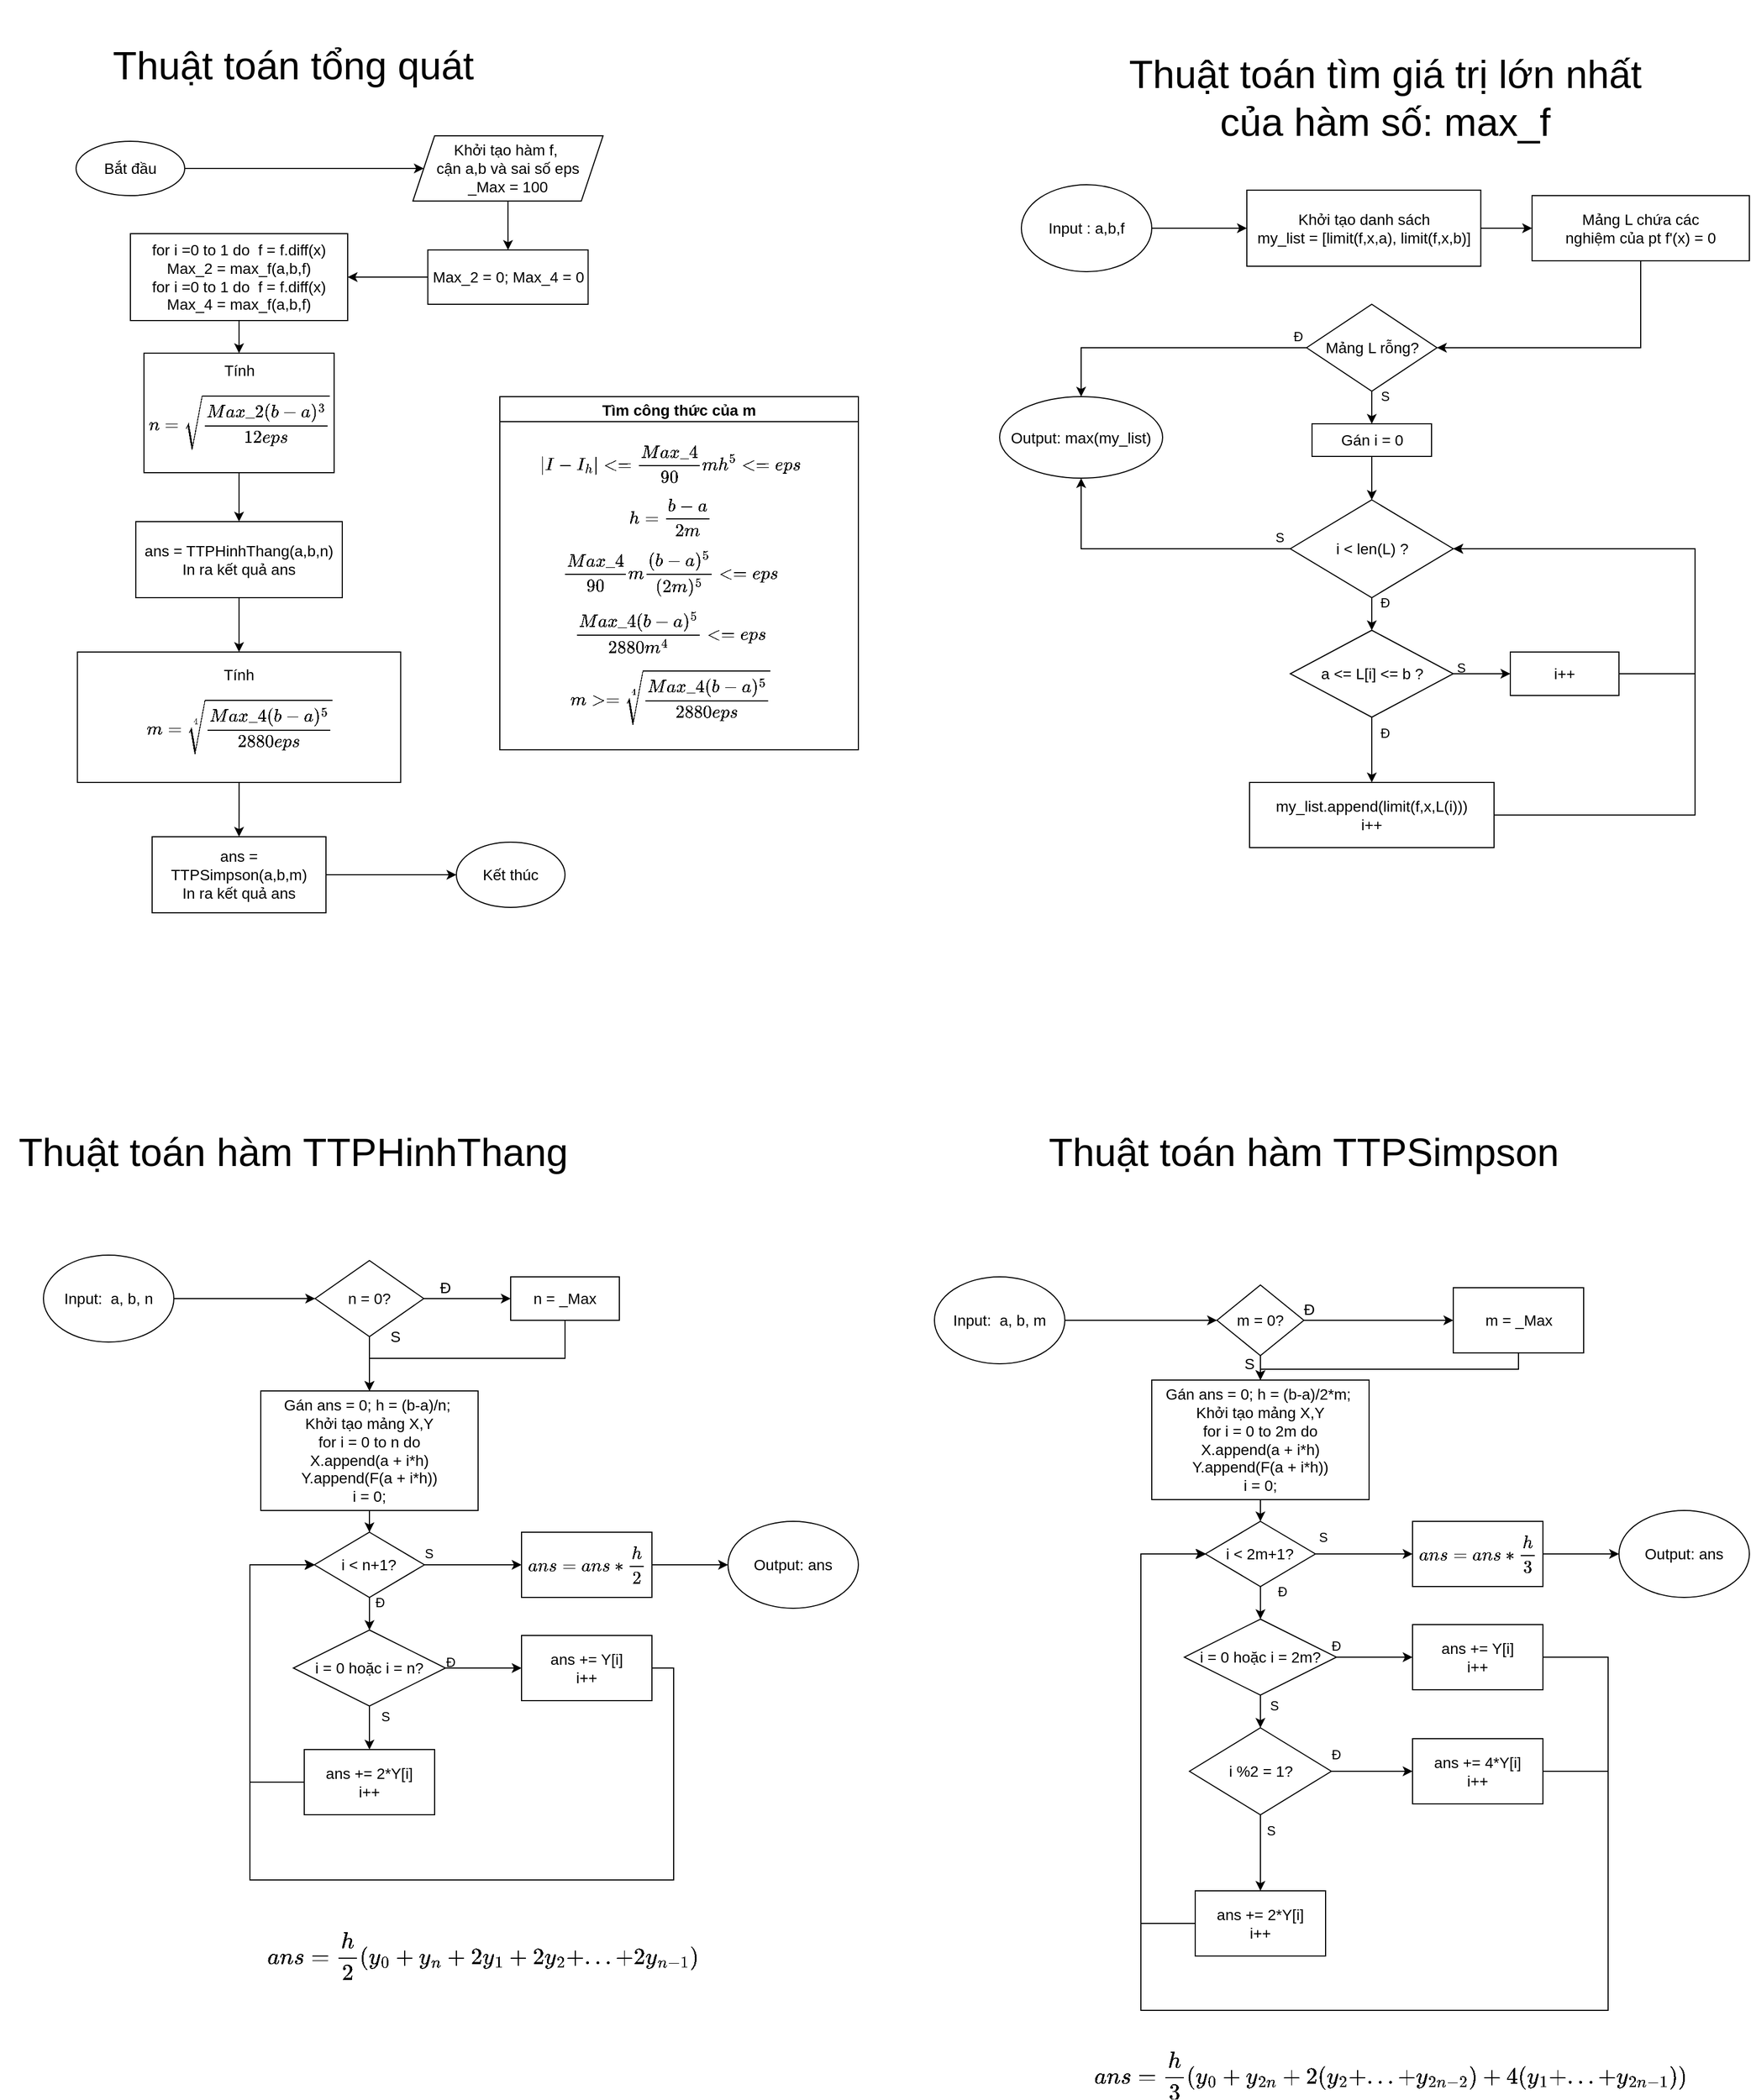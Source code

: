 <mxfile version="16.2.2" type="device"><diagram id="EQYfkP6lOGwoeJ7uxMNQ" name="Page-1"><mxGraphModel dx="1898" dy="731" grid="1" gridSize="10" guides="1" tooltips="1" connect="1" arrows="1" fold="1" page="1" pageScale="1" pageWidth="850" pageHeight="1100" math="1" shadow="0"><root><mxCell id="0"/><mxCell id="1" parent="0"/><mxCell id="seHyr_5kCZZNnrkbmA_Y-29" style="edgeStyle=orthogonalEdgeStyle;rounded=0;orthogonalLoop=1;jettySize=auto;html=1;" parent="1" source="seHyr_5kCZZNnrkbmA_Y-2" target="seHyr_5kCZZNnrkbmA_Y-3" edge="1"><mxGeometry relative="1" as="geometry"/></mxCell><mxCell id="seHyr_5kCZZNnrkbmA_Y-2" value="&lt;font style=&quot;font-size: 14px&quot;&gt;Bắt đầu&lt;/font&gt;" style="ellipse;whiteSpace=wrap;html=1;" parent="1" vertex="1"><mxGeometry x="110" y="340" width="100" height="50" as="geometry"/></mxCell><mxCell id="seHyr_5kCZZNnrkbmA_Y-22" style="edgeStyle=orthogonalEdgeStyle;rounded=0;orthogonalLoop=1;jettySize=auto;html=1;" parent="1" source="seHyr_5kCZZNnrkbmA_Y-3" target="seHyr_5kCZZNnrkbmA_Y-4" edge="1"><mxGeometry relative="1" as="geometry"/></mxCell><mxCell id="seHyr_5kCZZNnrkbmA_Y-3" value="&lt;font style=&quot;font-size: 14px&quot;&gt;Khởi tạo hàm f,&amp;nbsp;&lt;br&gt;cận a,b và sai số eps&lt;br&gt;_Max = 100&lt;br&gt;&lt;/font&gt;" style="shape=parallelogram;perimeter=parallelogramPerimeter;whiteSpace=wrap;html=1;fixedSize=1;" parent="1" vertex="1"><mxGeometry x="420" y="335" width="175" height="60" as="geometry"/></mxCell><mxCell id="seHyr_5kCZZNnrkbmA_Y-23" style="edgeStyle=orthogonalEdgeStyle;rounded=0;orthogonalLoop=1;jettySize=auto;html=1;" parent="1" source="seHyr_5kCZZNnrkbmA_Y-4" target="seHyr_5kCZZNnrkbmA_Y-5" edge="1"><mxGeometry relative="1" as="geometry"/></mxCell><mxCell id="seHyr_5kCZZNnrkbmA_Y-4" value="&lt;font style=&quot;font-size: 14px&quot;&gt;Max_2 = 0; Max_4 = 0&lt;/font&gt;" style="rounded=0;whiteSpace=wrap;html=1;" parent="1" vertex="1"><mxGeometry x="433.75" y="440" width="147.5" height="50" as="geometry"/></mxCell><mxCell id="seHyr_5kCZZNnrkbmA_Y-24" style="edgeStyle=orthogonalEdgeStyle;rounded=0;orthogonalLoop=1;jettySize=auto;html=1;entryX=0.5;entryY=0;entryDx=0;entryDy=0;" parent="1" source="seHyr_5kCZZNnrkbmA_Y-5" target="seHyr_5kCZZNnrkbmA_Y-7" edge="1"><mxGeometry relative="1" as="geometry"/></mxCell><mxCell id="seHyr_5kCZZNnrkbmA_Y-5" value="&lt;font style=&quot;font-size: 14px&quot;&gt;for i =0 to 1 do&amp;nbsp; f = f.diff(x)&lt;br&gt;Max_2 = max_f(a,b,f)&lt;br&gt;for i =0 to 1 do&amp;nbsp; f = f.diff(x)&lt;br&gt;Max_4 = max_f(a,b,f)&lt;/font&gt;" style="rounded=0;whiteSpace=wrap;html=1;" parent="1" vertex="1"><mxGeometry x="160" y="425" width="200" height="80" as="geometry"/></mxCell><mxCell id="seHyr_5kCZZNnrkbmA_Y-27" style="edgeStyle=orthogonalEdgeStyle;rounded=0;orthogonalLoop=1;jettySize=auto;html=1;" parent="1" source="seHyr_5kCZZNnrkbmA_Y-7" target="seHyr_5kCZZNnrkbmA_Y-18" edge="1"><mxGeometry relative="1" as="geometry"/></mxCell><mxCell id="seHyr_5kCZZNnrkbmA_Y-7" value="&lt;font style=&quot;font-size: 14px&quot;&gt;Tính $$n = \sqrt{\frac{Max\_2(b-a)^3}{12eps}}$$&lt;/font&gt;" style="rounded=0;whiteSpace=wrap;html=1;" parent="1" vertex="1"><mxGeometry x="172.5" y="535" width="175" height="110" as="geometry"/></mxCell><mxCell id="seHyr_5kCZZNnrkbmA_Y-34" style="edgeStyle=orthogonalEdgeStyle;rounded=0;orthogonalLoop=1;jettySize=auto;html=1;entryX=0.5;entryY=0;entryDx=0;entryDy=0;" parent="1" source="seHyr_5kCZZNnrkbmA_Y-18" target="seHyr_5kCZZNnrkbmA_Y-31" edge="1"><mxGeometry relative="1" as="geometry"/></mxCell><mxCell id="seHyr_5kCZZNnrkbmA_Y-18" value="&lt;font style=&quot;font-size: 14px&quot;&gt;ans = TTPHinhThang(a,b,n)&lt;br&gt;In ra kết quả ans&lt;/font&gt;" style="rounded=0;whiteSpace=wrap;html=1;" parent="1" vertex="1"><mxGeometry x="165" y="690" width="190" height="70" as="geometry"/></mxCell><mxCell id="seHyr_5kCZZNnrkbmA_Y-35" style="edgeStyle=orthogonalEdgeStyle;rounded=0;orthogonalLoop=1;jettySize=auto;html=1;entryX=0.5;entryY=0;entryDx=0;entryDy=0;" parent="1" source="seHyr_5kCZZNnrkbmA_Y-31" target="seHyr_5kCZZNnrkbmA_Y-32" edge="1"><mxGeometry relative="1" as="geometry"/></mxCell><mxCell id="seHyr_5kCZZNnrkbmA_Y-31" value="&lt;font style=&quot;font-size: 14px&quot;&gt;Tính $$m = \sqrt[4]{\frac{Max\_4(b-a)^5}{2880eps}}$$&lt;/font&gt;" style="rounded=0;whiteSpace=wrap;html=1;" parent="1" vertex="1"><mxGeometry x="111.25" y="810" width="297.5" height="120" as="geometry"/></mxCell><mxCell id="seHyr_5kCZZNnrkbmA_Y-36" style="edgeStyle=orthogonalEdgeStyle;rounded=0;orthogonalLoop=1;jettySize=auto;html=1;entryX=0;entryY=0.5;entryDx=0;entryDy=0;" parent="1" source="seHyr_5kCZZNnrkbmA_Y-32" target="seHyr_5kCZZNnrkbmA_Y-33" edge="1"><mxGeometry relative="1" as="geometry"/></mxCell><mxCell id="seHyr_5kCZZNnrkbmA_Y-32" value="&lt;font style=&quot;font-size: 14px&quot;&gt;ans = TTPSimpson(a,b,m)&lt;br&gt;In ra kết quả ans&lt;/font&gt;" style="rounded=0;whiteSpace=wrap;html=1;" parent="1" vertex="1"><mxGeometry x="180" y="980" width="160" height="70" as="geometry"/></mxCell><mxCell id="seHyr_5kCZZNnrkbmA_Y-33" value="&lt;font style=&quot;font-size: 14px&quot;&gt;Kết thúc&lt;/font&gt;" style="ellipse;whiteSpace=wrap;html=1;" parent="1" vertex="1"><mxGeometry x="460" y="985" width="100" height="60" as="geometry"/></mxCell><mxCell id="seHyr_5kCZZNnrkbmA_Y-38" value="&lt;font style=&quot;font-size: 36px&quot;&gt;Thuật toán tổng quát&lt;/font&gt;" style="text;html=1;strokeColor=none;fillColor=none;align=center;verticalAlign=middle;whiteSpace=wrap;rounded=0;" parent="1" vertex="1"><mxGeometry x="140" y="210" width="340" height="120" as="geometry"/></mxCell><mxCell id="seHyr_5kCZZNnrkbmA_Y-39" value="Thuật toán hàm TTPHinhThang" style="text;html=1;strokeColor=none;fillColor=none;align=center;verticalAlign=middle;whiteSpace=wrap;rounded=0;fontSize=36;" parent="1" vertex="1"><mxGeometry x="40" y="1240" width="540" height="60" as="geometry"/></mxCell><mxCell id="S6QWdK-SMfeP6GuCXObg-21" style="edgeStyle=orthogonalEdgeStyle;rounded=0;orthogonalLoop=1;jettySize=auto;html=1;entryX=0.5;entryY=0;entryDx=0;entryDy=0;fontSize=14;" parent="1" source="seHyr_5kCZZNnrkbmA_Y-43" target="seHyr_5kCZZNnrkbmA_Y-46" edge="1"><mxGeometry relative="1" as="geometry"/></mxCell><mxCell id="seHyr_5kCZZNnrkbmA_Y-43" value="&lt;font style=&quot;font-size: 14px&quot;&gt;Gán ans = 0; h = (b-a)/n;&amp;nbsp;&lt;br&gt;Khởi tạo mảng X,Y&lt;br&gt;for i = 0 to n do&lt;br&gt;X.append(a + i*h)&lt;br&gt;Y.append(F(a + i*h))&lt;br&gt;i = 0;&lt;/font&gt;" style="rounded=0;whiteSpace=wrap;html=1;" parent="1" vertex="1"><mxGeometry x="280.01" y="1490" width="200" height="110" as="geometry"/></mxCell><mxCell id="seHyr_5kCZZNnrkbmA_Y-52" style="edgeStyle=orthogonalEdgeStyle;rounded=0;orthogonalLoop=1;jettySize=auto;html=1;entryX=0;entryY=0.5;entryDx=0;entryDy=0;fontSize=12;" parent="1" source="seHyr_5kCZZNnrkbmA_Y-44" target="seHyr_5kCZZNnrkbmA_Y-45" edge="1"><mxGeometry relative="1" as="geometry"/></mxCell><mxCell id="seHyr_5kCZZNnrkbmA_Y-53" style="edgeStyle=orthogonalEdgeStyle;rounded=0;orthogonalLoop=1;jettySize=auto;html=1;entryX=0.5;entryY=0;entryDx=0;entryDy=0;fontSize=12;" parent="1" source="seHyr_5kCZZNnrkbmA_Y-44" target="seHyr_5kCZZNnrkbmA_Y-47" edge="1"><mxGeometry relative="1" as="geometry"/></mxCell><mxCell id="seHyr_5kCZZNnrkbmA_Y-44" value="&lt;font style=&quot;font-size: 14px&quot;&gt;i = 0 hoặc i = n?&lt;/font&gt;" style="rhombus;whiteSpace=wrap;html=1;" parent="1" vertex="1"><mxGeometry x="310" y="1710" width="140" height="70" as="geometry"/></mxCell><mxCell id="seHyr_5kCZZNnrkbmA_Y-129" style="edgeStyle=orthogonalEdgeStyle;rounded=0;orthogonalLoop=1;jettySize=auto;html=1;fontSize=12;exitX=1;exitY=0.5;exitDx=0;exitDy=0;" parent="1" source="seHyr_5kCZZNnrkbmA_Y-45" edge="1"><mxGeometry relative="1" as="geometry"><mxPoint x="330" y="1650" as="targetPoint"/><Array as="points"><mxPoint x="660" y="1745"/><mxPoint x="660" y="1940"/><mxPoint x="270" y="1940"/><mxPoint x="270" y="1650"/></Array></mxGeometry></mxCell><mxCell id="seHyr_5kCZZNnrkbmA_Y-45" value="&lt;font style=&quot;font-size: 14px&quot;&gt;ans += Y[i]&lt;br&gt;i++&lt;/font&gt;" style="rounded=0;whiteSpace=wrap;html=1;" parent="1" vertex="1"><mxGeometry x="520" y="1715" width="120" height="60" as="geometry"/></mxCell><mxCell id="seHyr_5kCZZNnrkbmA_Y-51" style="edgeStyle=orthogonalEdgeStyle;rounded=0;orthogonalLoop=1;jettySize=auto;html=1;entryX=0.5;entryY=0;entryDx=0;entryDy=0;fontSize=12;" parent="1" source="seHyr_5kCZZNnrkbmA_Y-46" target="seHyr_5kCZZNnrkbmA_Y-44" edge="1"><mxGeometry relative="1" as="geometry"/></mxCell><mxCell id="seHyr_5kCZZNnrkbmA_Y-58" style="edgeStyle=orthogonalEdgeStyle;rounded=0;orthogonalLoop=1;jettySize=auto;html=1;entryX=0;entryY=0.5;entryDx=0;entryDy=0;fontSize=12;" parent="1" source="seHyr_5kCZZNnrkbmA_Y-46" target="seHyr_5kCZZNnrkbmA_Y-57" edge="1"><mxGeometry relative="1" as="geometry"/></mxCell><mxCell id="seHyr_5kCZZNnrkbmA_Y-46" value="&lt;font style=&quot;font-size: 14px&quot;&gt;i &amp;lt; n+1?&lt;/font&gt;" style="rhombus;whiteSpace=wrap;html=1;" parent="1" vertex="1"><mxGeometry x="329.38" y="1620" width="101.25" height="60" as="geometry"/></mxCell><mxCell id="seHyr_5kCZZNnrkbmA_Y-54" style="edgeStyle=orthogonalEdgeStyle;rounded=0;orthogonalLoop=1;jettySize=auto;html=1;entryX=0;entryY=0.5;entryDx=0;entryDy=0;fontSize=12;" parent="1" source="seHyr_5kCZZNnrkbmA_Y-47" target="seHyr_5kCZZNnrkbmA_Y-46" edge="1"><mxGeometry relative="1" as="geometry"><Array as="points"><mxPoint x="270" y="1850"/><mxPoint x="270" y="1650"/></Array></mxGeometry></mxCell><mxCell id="seHyr_5kCZZNnrkbmA_Y-47" value="&lt;font style=&quot;font-size: 14px&quot;&gt;ans += 2*Y[i]&lt;br&gt;i++&lt;/font&gt;" style="rounded=0;whiteSpace=wrap;html=1;" parent="1" vertex="1"><mxGeometry x="320" y="1820" width="120" height="60" as="geometry"/></mxCell><mxCell id="S6QWdK-SMfeP6GuCXObg-18" style="edgeStyle=orthogonalEdgeStyle;rounded=0;orthogonalLoop=1;jettySize=auto;html=1;entryX=0;entryY=0.5;entryDx=0;entryDy=0;fontSize=14;" parent="1" source="seHyr_5kCZZNnrkbmA_Y-48" target="S6QWdK-SMfeP6GuCXObg-1" edge="1"><mxGeometry relative="1" as="geometry"/></mxCell><mxCell id="seHyr_5kCZZNnrkbmA_Y-48" value="&lt;font style=&quot;font-size: 14px&quot;&gt;Input:&amp;nbsp; a, b, n&lt;/font&gt;" style="ellipse;whiteSpace=wrap;html=1;fontSize=12;" parent="1" vertex="1"><mxGeometry x="80" y="1365" width="120" height="80" as="geometry"/></mxCell><mxCell id="seHyr_5kCZZNnrkbmA_Y-60" style="edgeStyle=orthogonalEdgeStyle;rounded=0;orthogonalLoop=1;jettySize=auto;html=1;entryX=0;entryY=0.5;entryDx=0;entryDy=0;fontSize=12;" parent="1" source="seHyr_5kCZZNnrkbmA_Y-57" target="seHyr_5kCZZNnrkbmA_Y-59" edge="1"><mxGeometry relative="1" as="geometry"/></mxCell><mxCell id="seHyr_5kCZZNnrkbmA_Y-57" value="&lt;font style=&quot;font-size: 14px&quot;&gt;$$ans = ans* \frac{h}{2}$$&lt;/font&gt;" style="rounded=0;whiteSpace=wrap;html=1;fontSize=12;" parent="1" vertex="1"><mxGeometry x="520" y="1620" width="120" height="60" as="geometry"/></mxCell><mxCell id="seHyr_5kCZZNnrkbmA_Y-59" value="&lt;font style=&quot;font-size: 14px&quot;&gt;Output: ans&lt;/font&gt;" style="ellipse;whiteSpace=wrap;html=1;fontSize=12;" parent="1" vertex="1"><mxGeometry x="710" y="1610" width="120" height="80" as="geometry"/></mxCell><mxCell id="S6QWdK-SMfeP6GuCXObg-25" style="edgeStyle=orthogonalEdgeStyle;rounded=0;orthogonalLoop=1;jettySize=auto;html=1;fontSize=14;" parent="1" source="seHyr_5kCZZNnrkbmA_Y-63" target="seHyr_5kCZZNnrkbmA_Y-70" edge="1"><mxGeometry relative="1" as="geometry"/></mxCell><mxCell id="seHyr_5kCZZNnrkbmA_Y-63" value="&lt;font style=&quot;font-size: 14px&quot;&gt;Gán ans = 0; h = (b-a)/2*m;&amp;nbsp;&lt;br&gt;Khởi tạo mảng X,Y&lt;br&gt;for i = 0 to 2m do&lt;br&gt;X.append(a + i*h)&lt;br&gt;Y.append(F(a + i*h))&lt;br&gt;i = 0;&lt;/font&gt;" style="rounded=0;whiteSpace=wrap;html=1;" parent="1" vertex="1"><mxGeometry x="1100.01" y="1480" width="200" height="110" as="geometry"/></mxCell><mxCell id="seHyr_5kCZZNnrkbmA_Y-64" style="edgeStyle=orthogonalEdgeStyle;rounded=0;orthogonalLoop=1;jettySize=auto;html=1;entryX=0;entryY=0.5;entryDx=0;entryDy=0;fontSize=12;" parent="1" source="seHyr_5kCZZNnrkbmA_Y-66" target="seHyr_5kCZZNnrkbmA_Y-67" edge="1"><mxGeometry relative="1" as="geometry"/></mxCell><mxCell id="seHyr_5kCZZNnrkbmA_Y-84" style="edgeStyle=orthogonalEdgeStyle;rounded=0;orthogonalLoop=1;jettySize=auto;html=1;fontSize=12;" parent="1" source="seHyr_5kCZZNnrkbmA_Y-66" target="seHyr_5kCZZNnrkbmA_Y-81" edge="1"><mxGeometry relative="1" as="geometry"/></mxCell><mxCell id="seHyr_5kCZZNnrkbmA_Y-66" value="&lt;font style=&quot;font-size: 14px&quot;&gt;i = 0 hoặc i = 2m?&lt;/font&gt;" style="rhombus;whiteSpace=wrap;html=1;" parent="1" vertex="1"><mxGeometry x="1130" y="1700" width="140" height="70" as="geometry"/></mxCell><mxCell id="seHyr_5kCZZNnrkbmA_Y-87" style="edgeStyle=orthogonalEdgeStyle;rounded=0;orthogonalLoop=1;jettySize=auto;html=1;fontSize=12;exitX=1;exitY=0.5;exitDx=0;exitDy=0;" parent="1" source="seHyr_5kCZZNnrkbmA_Y-67" edge="1"><mxGeometry relative="1" as="geometry"><mxPoint x="1150" y="1640" as="targetPoint"/><Array as="points"><mxPoint x="1520" y="1735"/><mxPoint x="1520" y="2060"/><mxPoint x="1090" y="2060"/><mxPoint x="1090" y="1640"/></Array></mxGeometry></mxCell><mxCell id="seHyr_5kCZZNnrkbmA_Y-67" value="&lt;font style=&quot;font-size: 14px&quot;&gt;ans += Y[i]&lt;br&gt;i++&lt;/font&gt;" style="rounded=0;whiteSpace=wrap;html=1;" parent="1" vertex="1"><mxGeometry x="1340" y="1705" width="120" height="60" as="geometry"/></mxCell><mxCell id="seHyr_5kCZZNnrkbmA_Y-68" style="edgeStyle=orthogonalEdgeStyle;rounded=0;orthogonalLoop=1;jettySize=auto;html=1;entryX=0.5;entryY=0;entryDx=0;entryDy=0;fontSize=12;" parent="1" source="seHyr_5kCZZNnrkbmA_Y-70" target="seHyr_5kCZZNnrkbmA_Y-66" edge="1"><mxGeometry relative="1" as="geometry"/></mxCell><mxCell id="seHyr_5kCZZNnrkbmA_Y-69" style="edgeStyle=orthogonalEdgeStyle;rounded=0;orthogonalLoop=1;jettySize=auto;html=1;entryX=0;entryY=0.5;entryDx=0;entryDy=0;fontSize=12;" parent="1" source="seHyr_5kCZZNnrkbmA_Y-70" target="seHyr_5kCZZNnrkbmA_Y-76" edge="1"><mxGeometry relative="1" as="geometry"/></mxCell><mxCell id="seHyr_5kCZZNnrkbmA_Y-70" value="&lt;font style=&quot;font-size: 14px&quot;&gt;i &amp;lt; 2m+1?&lt;/font&gt;" style="rhombus;whiteSpace=wrap;html=1;" parent="1" vertex="1"><mxGeometry x="1149.38" y="1610" width="101.25" height="60" as="geometry"/></mxCell><mxCell id="seHyr_5kCZZNnrkbmA_Y-71" style="edgeStyle=orthogonalEdgeStyle;rounded=0;orthogonalLoop=1;jettySize=auto;html=1;entryX=0;entryY=0.5;entryDx=0;entryDy=0;fontSize=12;" parent="1" source="seHyr_5kCZZNnrkbmA_Y-72" target="seHyr_5kCZZNnrkbmA_Y-70" edge="1"><mxGeometry relative="1" as="geometry"><Array as="points"><mxPoint x="1090" y="1980"/><mxPoint x="1090" y="1640"/></Array></mxGeometry></mxCell><mxCell id="seHyr_5kCZZNnrkbmA_Y-72" value="&lt;font style=&quot;font-size: 14px&quot;&gt;ans += 2*Y[i]&lt;br&gt;i++&lt;/font&gt;" style="rounded=0;whiteSpace=wrap;html=1;" parent="1" vertex="1"><mxGeometry x="1140" y="1950" width="120" height="60" as="geometry"/></mxCell><mxCell id="S6QWdK-SMfeP6GuCXObg-22" style="edgeStyle=orthogonalEdgeStyle;rounded=0;orthogonalLoop=1;jettySize=auto;html=1;entryX=0;entryY=0.5;entryDx=0;entryDy=0;fontSize=14;" parent="1" source="seHyr_5kCZZNnrkbmA_Y-74" target="S6QWdK-SMfeP6GuCXObg-10" edge="1"><mxGeometry relative="1" as="geometry"/></mxCell><mxCell id="seHyr_5kCZZNnrkbmA_Y-74" value="&lt;font style=&quot;font-size: 14px&quot;&gt;Input:&amp;nbsp; a, b, m&lt;/font&gt;" style="ellipse;whiteSpace=wrap;html=1;fontSize=12;" parent="1" vertex="1"><mxGeometry x="900" y="1385" width="120" height="80" as="geometry"/></mxCell><mxCell id="seHyr_5kCZZNnrkbmA_Y-75" style="edgeStyle=orthogonalEdgeStyle;rounded=0;orthogonalLoop=1;jettySize=auto;html=1;entryX=0;entryY=0.5;entryDx=0;entryDy=0;fontSize=12;" parent="1" source="seHyr_5kCZZNnrkbmA_Y-76" target="seHyr_5kCZZNnrkbmA_Y-77" edge="1"><mxGeometry relative="1" as="geometry"/></mxCell><mxCell id="seHyr_5kCZZNnrkbmA_Y-76" value="&lt;font style=&quot;font-size: 14px&quot;&gt;$$ans = ans* \frac{h}{3}$$&lt;/font&gt;" style="rounded=0;whiteSpace=wrap;html=1;fontSize=12;" parent="1" vertex="1"><mxGeometry x="1340" y="1610" width="120" height="60" as="geometry"/></mxCell><mxCell id="seHyr_5kCZZNnrkbmA_Y-77" value="&lt;font style=&quot;font-size: 14px&quot;&gt;Output: ans&lt;/font&gt;" style="ellipse;whiteSpace=wrap;html=1;fontSize=12;" parent="1" vertex="1"><mxGeometry x="1530" y="1600" width="120" height="80" as="geometry"/></mxCell><mxCell id="seHyr_5kCZZNnrkbmA_Y-78" value="Thuật toán hàm TTPSimpson" style="text;html=1;strokeColor=none;fillColor=none;align=center;verticalAlign=middle;whiteSpace=wrap;rounded=0;fontSize=36;" parent="1" vertex="1"><mxGeometry x="970" y="1240" width="540" height="60" as="geometry"/></mxCell><mxCell id="seHyr_5kCZZNnrkbmA_Y-85" style="edgeStyle=orthogonalEdgeStyle;rounded=0;orthogonalLoop=1;jettySize=auto;html=1;fontSize=12;" parent="1" source="seHyr_5kCZZNnrkbmA_Y-81" target="seHyr_5kCZZNnrkbmA_Y-72" edge="1"><mxGeometry relative="1" as="geometry"/></mxCell><mxCell id="seHyr_5kCZZNnrkbmA_Y-86" style="edgeStyle=orthogonalEdgeStyle;rounded=0;orthogonalLoop=1;jettySize=auto;html=1;entryX=0;entryY=0.5;entryDx=0;entryDy=0;fontSize=12;" parent="1" source="seHyr_5kCZZNnrkbmA_Y-81" target="seHyr_5kCZZNnrkbmA_Y-82" edge="1"><mxGeometry relative="1" as="geometry"/></mxCell><mxCell id="seHyr_5kCZZNnrkbmA_Y-81" value="&lt;font style=&quot;font-size: 14px&quot;&gt;i %2 = 1?&lt;/font&gt;" style="rhombus;whiteSpace=wrap;html=1;fontSize=12;" parent="1" vertex="1"><mxGeometry x="1134.69" y="1800" width="130.62" height="80" as="geometry"/></mxCell><mxCell id="seHyr_5kCZZNnrkbmA_Y-88" style="edgeStyle=orthogonalEdgeStyle;rounded=0;orthogonalLoop=1;jettySize=auto;html=1;fontSize=12;exitX=1;exitY=0.5;exitDx=0;exitDy=0;" parent="1" source="seHyr_5kCZZNnrkbmA_Y-82" edge="1"><mxGeometry relative="1" as="geometry"><mxPoint x="1150" y="1640" as="targetPoint"/><Array as="points"><mxPoint x="1520" y="1840"/><mxPoint x="1520" y="2060"/><mxPoint x="1090" y="2060"/><mxPoint x="1090" y="1640"/></Array></mxGeometry></mxCell><mxCell id="seHyr_5kCZZNnrkbmA_Y-82" value="&lt;font style=&quot;font-size: 14px&quot;&gt;ans += 4*Y[i]&lt;br&gt;i++&lt;/font&gt;" style="rounded=0;whiteSpace=wrap;html=1;fontSize=12;" parent="1" vertex="1"><mxGeometry x="1340" y="1810" width="120" height="60" as="geometry"/></mxCell><mxCell id="seHyr_5kCZZNnrkbmA_Y-89" value="&lt;font style=&quot;font-size: 36px&quot;&gt;Thuật toán tìm giá trị lớn nhất của hàm số: max_f&lt;/font&gt;" style="text;html=1;strokeColor=none;fillColor=none;align=center;verticalAlign=middle;whiteSpace=wrap;rounded=0;fontSize=12;" parent="1" vertex="1"><mxGeometry x="1070" y="270" width="490" height="60" as="geometry"/></mxCell><mxCell id="seHyr_5kCZZNnrkbmA_Y-105" style="edgeStyle=orthogonalEdgeStyle;rounded=0;orthogonalLoop=1;jettySize=auto;html=1;fontSize=12;" parent="1" source="seHyr_5kCZZNnrkbmA_Y-91" target="seHyr_5kCZZNnrkbmA_Y-92" edge="1"><mxGeometry relative="1" as="geometry"/></mxCell><mxCell id="seHyr_5kCZZNnrkbmA_Y-91" value="&lt;font style=&quot;font-size: 14px&quot;&gt;Input : a,b,f&lt;/font&gt;" style="ellipse;whiteSpace=wrap;html=1;fontSize=12;" parent="1" vertex="1"><mxGeometry x="980" y="380" width="120" height="80" as="geometry"/></mxCell><mxCell id="seHyr_5kCZZNnrkbmA_Y-106" style="edgeStyle=orthogonalEdgeStyle;rounded=0;orthogonalLoop=1;jettySize=auto;html=1;entryX=0;entryY=0.5;entryDx=0;entryDy=0;fontSize=12;" parent="1" source="seHyr_5kCZZNnrkbmA_Y-92" target="seHyr_5kCZZNnrkbmA_Y-93" edge="1"><mxGeometry relative="1" as="geometry"/></mxCell><mxCell id="seHyr_5kCZZNnrkbmA_Y-92" value="&lt;font style=&quot;font-size: 14px&quot;&gt;Khởi tạo danh sách &lt;br&gt;my_list = [limit(f,x,a), limit(f,x,b)]&lt;/font&gt;" style="rounded=0;whiteSpace=wrap;html=1;fontSize=12;" parent="1" vertex="1"><mxGeometry x="1187.5" y="385" width="215.31" height="70" as="geometry"/></mxCell><mxCell id="seHyr_5kCZZNnrkbmA_Y-107" style="edgeStyle=orthogonalEdgeStyle;rounded=0;orthogonalLoop=1;jettySize=auto;html=1;entryX=1;entryY=0.5;entryDx=0;entryDy=0;fontSize=12;" parent="1" source="seHyr_5kCZZNnrkbmA_Y-93" target="seHyr_5kCZZNnrkbmA_Y-94" edge="1"><mxGeometry relative="1" as="geometry"><Array as="points"><mxPoint x="1550" y="530"/></Array></mxGeometry></mxCell><mxCell id="seHyr_5kCZZNnrkbmA_Y-93" value="&lt;font style=&quot;font-size: 14px&quot;&gt;Mảng L chứa các &lt;br&gt;nghiệm&amp;nbsp;của pt f'(x) = 0&lt;/font&gt;" style="rounded=0;whiteSpace=wrap;html=1;fontSize=12;" parent="1" vertex="1"><mxGeometry x="1450" y="390" width="200" height="60" as="geometry"/></mxCell><mxCell id="seHyr_5kCZZNnrkbmA_Y-108" style="edgeStyle=orthogonalEdgeStyle;rounded=0;orthogonalLoop=1;jettySize=auto;html=1;entryX=0.5;entryY=0;entryDx=0;entryDy=0;fontSize=12;" parent="1" source="seHyr_5kCZZNnrkbmA_Y-94" target="seHyr_5kCZZNnrkbmA_Y-104" edge="1"><mxGeometry relative="1" as="geometry"/></mxCell><mxCell id="seHyr_5kCZZNnrkbmA_Y-109" style="edgeStyle=orthogonalEdgeStyle;rounded=0;orthogonalLoop=1;jettySize=auto;html=1;entryX=0.5;entryY=0;entryDx=0;entryDy=0;fontSize=12;" parent="1" source="seHyr_5kCZZNnrkbmA_Y-94" target="seHyr_5kCZZNnrkbmA_Y-96" edge="1"><mxGeometry relative="1" as="geometry"/></mxCell><mxCell id="seHyr_5kCZZNnrkbmA_Y-94" value="&lt;font style=&quot;font-size: 14px&quot;&gt;Mảng L rỗng?&lt;/font&gt;" style="rhombus;whiteSpace=wrap;html=1;fontSize=12;" parent="1" vertex="1"><mxGeometry x="1242.5" y="490" width="120" height="80" as="geometry"/></mxCell><mxCell id="seHyr_5kCZZNnrkbmA_Y-110" style="edgeStyle=orthogonalEdgeStyle;rounded=0;orthogonalLoop=1;jettySize=auto;html=1;entryX=0.5;entryY=0;entryDx=0;entryDy=0;fontSize=12;" parent="1" source="seHyr_5kCZZNnrkbmA_Y-96" target="seHyr_5kCZZNnrkbmA_Y-97" edge="1"><mxGeometry relative="1" as="geometry"/></mxCell><mxCell id="seHyr_5kCZZNnrkbmA_Y-96" value="&lt;font style=&quot;font-size: 14px&quot;&gt;Gán i = 0&lt;/font&gt;" style="rounded=0;whiteSpace=wrap;html=1;fontSize=12;" parent="1" vertex="1"><mxGeometry x="1247.5" y="600" width="110" height="30" as="geometry"/></mxCell><mxCell id="seHyr_5kCZZNnrkbmA_Y-112" style="edgeStyle=orthogonalEdgeStyle;rounded=0;orthogonalLoop=1;jettySize=auto;html=1;entryX=0.5;entryY=0;entryDx=0;entryDy=0;fontSize=12;" parent="1" source="seHyr_5kCZZNnrkbmA_Y-97" target="seHyr_5kCZZNnrkbmA_Y-98" edge="1"><mxGeometry relative="1" as="geometry"/></mxCell><mxCell id="seHyr_5kCZZNnrkbmA_Y-115" style="edgeStyle=orthogonalEdgeStyle;rounded=0;orthogonalLoop=1;jettySize=auto;html=1;entryX=0.5;entryY=1;entryDx=0;entryDy=0;fontSize=12;" parent="1" source="seHyr_5kCZZNnrkbmA_Y-97" target="seHyr_5kCZZNnrkbmA_Y-104" edge="1"><mxGeometry relative="1" as="geometry"/></mxCell><mxCell id="seHyr_5kCZZNnrkbmA_Y-97" value="&lt;font style=&quot;font-size: 14px&quot;&gt;i &amp;lt; len(L) ?&lt;/font&gt;" style="rhombus;whiteSpace=wrap;html=1;fontSize=12;" parent="1" vertex="1"><mxGeometry x="1227.5" y="670" width="150" height="90" as="geometry"/></mxCell><mxCell id="seHyr_5kCZZNnrkbmA_Y-113" style="edgeStyle=orthogonalEdgeStyle;rounded=0;orthogonalLoop=1;jettySize=auto;html=1;fontSize=12;" parent="1" source="seHyr_5kCZZNnrkbmA_Y-98" target="seHyr_5kCZZNnrkbmA_Y-100" edge="1"><mxGeometry relative="1" as="geometry"/></mxCell><mxCell id="seHyr_5kCZZNnrkbmA_Y-117" style="edgeStyle=orthogonalEdgeStyle;rounded=0;orthogonalLoop=1;jettySize=auto;html=1;entryX=0;entryY=0.5;entryDx=0;entryDy=0;fontSize=12;" parent="1" source="seHyr_5kCZZNnrkbmA_Y-98" target="seHyr_5kCZZNnrkbmA_Y-116" edge="1"><mxGeometry relative="1" as="geometry"/></mxCell><mxCell id="seHyr_5kCZZNnrkbmA_Y-98" value="&lt;font style=&quot;font-size: 14px&quot;&gt;a &amp;lt;= L[i] &amp;lt;= b ?&lt;/font&gt;" style="rhombus;whiteSpace=wrap;html=1;fontSize=12;" parent="1" vertex="1"><mxGeometry x="1227.5" y="790" width="150" height="80" as="geometry"/></mxCell><mxCell id="seHyr_5kCZZNnrkbmA_Y-114" style="edgeStyle=orthogonalEdgeStyle;rounded=0;orthogonalLoop=1;jettySize=auto;html=1;entryX=1;entryY=0.5;entryDx=0;entryDy=0;fontSize=12;" parent="1" source="seHyr_5kCZZNnrkbmA_Y-100" target="seHyr_5kCZZNnrkbmA_Y-97" edge="1"><mxGeometry relative="1" as="geometry"><Array as="points"><mxPoint x="1600" y="960"/><mxPoint x="1600" y="715"/></Array></mxGeometry></mxCell><mxCell id="seHyr_5kCZZNnrkbmA_Y-100" value="&lt;font style=&quot;font-size: 14px&quot;&gt;my_list.append(limit(f,x,L(i)))&lt;br&gt;i++&lt;/font&gt;" style="rounded=0;whiteSpace=wrap;html=1;fontSize=12;" parent="1" vertex="1"><mxGeometry x="1190" y="930" width="225" height="60" as="geometry"/></mxCell><mxCell id="seHyr_5kCZZNnrkbmA_Y-104" value="&lt;font style=&quot;font-size: 14px&quot;&gt;Output: max(my_list)&lt;/font&gt;" style="ellipse;whiteSpace=wrap;html=1;fontSize=12;" parent="1" vertex="1"><mxGeometry x="960" y="575" width="150" height="75" as="geometry"/></mxCell><mxCell id="seHyr_5kCZZNnrkbmA_Y-111" style="edgeStyle=orthogonalEdgeStyle;rounded=0;orthogonalLoop=1;jettySize=auto;html=1;exitX=0.5;exitY=1;exitDx=0;exitDy=0;fontSize=12;" parent="1" source="seHyr_5kCZZNnrkbmA_Y-97" target="seHyr_5kCZZNnrkbmA_Y-97" edge="1"><mxGeometry relative="1" as="geometry"/></mxCell><mxCell id="seHyr_5kCZZNnrkbmA_Y-118" style="edgeStyle=orthogonalEdgeStyle;rounded=0;orthogonalLoop=1;jettySize=auto;html=1;entryX=1;entryY=0.5;entryDx=0;entryDy=0;fontSize=12;" parent="1" source="seHyr_5kCZZNnrkbmA_Y-116" target="seHyr_5kCZZNnrkbmA_Y-97" edge="1"><mxGeometry relative="1" as="geometry"><Array as="points"><mxPoint x="1600" y="830"/><mxPoint x="1600" y="715"/></Array></mxGeometry></mxCell><mxCell id="seHyr_5kCZZNnrkbmA_Y-116" value="&lt;font style=&quot;font-size: 14px&quot;&gt;i++&lt;/font&gt;" style="rounded=0;whiteSpace=wrap;html=1;fontSize=12;" parent="1" vertex="1"><mxGeometry x="1430" y="810" width="100" height="40" as="geometry"/></mxCell><mxCell id="seHyr_5kCZZNnrkbmA_Y-119" value="Đ" style="text;html=1;strokeColor=none;fillColor=none;align=center;verticalAlign=middle;whiteSpace=wrap;rounded=0;fontSize=12;" parent="1" vertex="1"><mxGeometry x="1204.69" y="505" width="60" height="30" as="geometry"/></mxCell><mxCell id="seHyr_5kCZZNnrkbmA_Y-120" value="S" style="text;html=1;strokeColor=none;fillColor=none;align=center;verticalAlign=middle;whiteSpace=wrap;rounded=0;fontSize=12;" parent="1" vertex="1"><mxGeometry x="1285" y="560" width="60" height="30" as="geometry"/></mxCell><mxCell id="seHyr_5kCZZNnrkbmA_Y-121" value="Đ" style="text;html=1;strokeColor=none;fillColor=none;align=center;verticalAlign=middle;whiteSpace=wrap;rounded=0;fontSize=12;" parent="1" vertex="1"><mxGeometry x="1285" y="750" width="60" height="30" as="geometry"/></mxCell><mxCell id="seHyr_5kCZZNnrkbmA_Y-122" value="S" style="text;html=1;strokeColor=none;fillColor=none;align=center;verticalAlign=middle;whiteSpace=wrap;rounded=0;fontSize=12;" parent="1" vertex="1"><mxGeometry x="1187.5" y="690" width="60" height="30" as="geometry"/></mxCell><mxCell id="seHyr_5kCZZNnrkbmA_Y-123" value="Đ" style="text;html=1;strokeColor=none;fillColor=none;align=center;verticalAlign=middle;whiteSpace=wrap;rounded=0;fontSize=12;" parent="1" vertex="1"><mxGeometry x="1285" y="870" width="60" height="30" as="geometry"/></mxCell><mxCell id="seHyr_5kCZZNnrkbmA_Y-124" value="S" style="text;html=1;strokeColor=none;fillColor=none;align=center;verticalAlign=middle;whiteSpace=wrap;rounded=0;fontSize=12;" parent="1" vertex="1"><mxGeometry x="1355" y="810" width="60" height="30" as="geometry"/></mxCell><mxCell id="seHyr_5kCZZNnrkbmA_Y-125" value="Đ" style="text;html=1;strokeColor=none;fillColor=none;align=center;verticalAlign=middle;whiteSpace=wrap;rounded=0;fontSize=12;" parent="1" vertex="1"><mxGeometry x="360" y="1670" width="60" height="30" as="geometry"/></mxCell><mxCell id="seHyr_5kCZZNnrkbmA_Y-126" value="S" style="text;html=1;strokeColor=none;fillColor=none;align=center;verticalAlign=middle;whiteSpace=wrap;rounded=0;fontSize=12;" parent="1" vertex="1"><mxGeometry x="410" y="1625" width="50" height="30" as="geometry"/></mxCell><mxCell id="seHyr_5kCZZNnrkbmA_Y-127" value="Đ" style="text;html=1;strokeColor=none;fillColor=none;align=center;verticalAlign=middle;whiteSpace=wrap;rounded=0;fontSize=12;" parent="1" vertex="1"><mxGeometry x="425" y="1725" width="60" height="30" as="geometry"/></mxCell><mxCell id="seHyr_5kCZZNnrkbmA_Y-128" value="S" style="text;html=1;strokeColor=none;fillColor=none;align=center;verticalAlign=middle;whiteSpace=wrap;rounded=0;fontSize=12;" parent="1" vertex="1"><mxGeometry x="370" y="1775" width="50" height="30" as="geometry"/></mxCell><mxCell id="seHyr_5kCZZNnrkbmA_Y-130" value="Đ" style="text;html=1;strokeColor=none;fillColor=none;align=center;verticalAlign=middle;whiteSpace=wrap;rounded=0;fontSize=12;" parent="1" vertex="1"><mxGeometry x="1190" y="1660" width="60.63" height="30" as="geometry"/></mxCell><mxCell id="seHyr_5kCZZNnrkbmA_Y-132" value="S" style="text;html=1;strokeColor=none;fillColor=none;align=center;verticalAlign=middle;whiteSpace=wrap;rounded=0;fontSize=12;" parent="1" vertex="1"><mxGeometry x="1227.5" y="1610" width="60" height="30" as="geometry"/></mxCell><mxCell id="seHyr_5kCZZNnrkbmA_Y-133" value="Đ" style="text;html=1;strokeColor=none;fillColor=none;align=center;verticalAlign=middle;whiteSpace=wrap;rounded=0;fontSize=12;" parent="1" vertex="1"><mxGeometry x="1240" y="1710" width="60" height="30" as="geometry"/></mxCell><mxCell id="seHyr_5kCZZNnrkbmA_Y-134" value="S" style="text;html=1;strokeColor=none;fillColor=none;align=center;verticalAlign=middle;whiteSpace=wrap;rounded=0;fontSize=12;" parent="1" vertex="1"><mxGeometry x="1182.5" y="1765" width="60" height="30" as="geometry"/></mxCell><mxCell id="seHyr_5kCZZNnrkbmA_Y-135" value="Đ" style="text;html=1;strokeColor=none;fillColor=none;align=center;verticalAlign=middle;whiteSpace=wrap;rounded=0;fontSize=12;" parent="1" vertex="1"><mxGeometry x="1240" y="1810" width="60" height="30" as="geometry"/></mxCell><mxCell id="seHyr_5kCZZNnrkbmA_Y-136" value="S" style="text;html=1;strokeColor=none;fillColor=none;align=center;verticalAlign=middle;whiteSpace=wrap;rounded=0;fontSize=12;" parent="1" vertex="1"><mxGeometry x="1180" y="1880" width="60" height="30" as="geometry"/></mxCell><mxCell id="S6QWdK-SMfeP6GuCXObg-5" style="edgeStyle=orthogonalEdgeStyle;rounded=0;orthogonalLoop=1;jettySize=auto;html=1;entryX=0;entryY=0.5;entryDx=0;entryDy=0;fontSize=14;" parent="1" source="S6QWdK-SMfeP6GuCXObg-1" target="S6QWdK-SMfeP6GuCXObg-4" edge="1"><mxGeometry relative="1" as="geometry"/></mxCell><mxCell id="S6QWdK-SMfeP6GuCXObg-19" style="edgeStyle=orthogonalEdgeStyle;rounded=0;orthogonalLoop=1;jettySize=auto;html=1;fontSize=14;" parent="1" source="S6QWdK-SMfeP6GuCXObg-1" target="seHyr_5kCZZNnrkbmA_Y-43" edge="1"><mxGeometry relative="1" as="geometry"/></mxCell><mxCell id="S6QWdK-SMfeP6GuCXObg-1" value="&lt;font style=&quot;font-size: 14px&quot;&gt;n = 0?&lt;/font&gt;" style="rhombus;whiteSpace=wrap;html=1;" parent="1" vertex="1"><mxGeometry x="330.01" y="1370" width="100" height="70" as="geometry"/></mxCell><mxCell id="S6QWdK-SMfeP6GuCXObg-20" style="edgeStyle=orthogonalEdgeStyle;rounded=0;orthogonalLoop=1;jettySize=auto;html=1;fontSize=14;" parent="1" source="S6QWdK-SMfeP6GuCXObg-4" edge="1"><mxGeometry relative="1" as="geometry"><mxPoint x="380" y="1490" as="targetPoint"/><Array as="points"><mxPoint x="560" y="1460"/><mxPoint x="380" y="1460"/></Array></mxGeometry></mxCell><mxCell id="S6QWdK-SMfeP6GuCXObg-4" value="&lt;font style=&quot;font-size: 14px&quot;&gt;n = _Max&lt;/font&gt;" style="rounded=0;whiteSpace=wrap;html=1;" parent="1" vertex="1"><mxGeometry x="510" y="1385" width="100" height="40" as="geometry"/></mxCell><mxCell id="S6QWdK-SMfeP6GuCXObg-6" value="Đ" style="text;html=1;strokeColor=none;fillColor=none;align=center;verticalAlign=middle;whiteSpace=wrap;rounded=0;fontSize=14;" parent="1" vertex="1"><mxGeometry x="420" y="1380" width="60" height="30" as="geometry"/></mxCell><mxCell id="S6QWdK-SMfeP6GuCXObg-8" value="S" style="text;html=1;strokeColor=none;fillColor=none;align=center;verticalAlign=middle;whiteSpace=wrap;rounded=0;fontSize=14;" parent="1" vertex="1"><mxGeometry x="373.75" y="1425" width="60" height="30" as="geometry"/></mxCell><mxCell id="S6QWdK-SMfeP6GuCXObg-15" style="edgeStyle=orthogonalEdgeStyle;rounded=0;orthogonalLoop=1;jettySize=auto;html=1;fontSize=14;" parent="1" source="S6QWdK-SMfeP6GuCXObg-10" target="S6QWdK-SMfeP6GuCXObg-11" edge="1"><mxGeometry relative="1" as="geometry"/></mxCell><mxCell id="S6QWdK-SMfeP6GuCXObg-23" style="edgeStyle=orthogonalEdgeStyle;rounded=0;orthogonalLoop=1;jettySize=auto;html=1;entryX=0.5;entryY=0;entryDx=0;entryDy=0;fontSize=14;" parent="1" source="S6QWdK-SMfeP6GuCXObg-10" target="seHyr_5kCZZNnrkbmA_Y-63" edge="1"><mxGeometry relative="1" as="geometry"/></mxCell><mxCell id="S6QWdK-SMfeP6GuCXObg-10" value="m = 0?" style="rhombus;whiteSpace=wrap;html=1;fontSize=14;" parent="1" vertex="1"><mxGeometry x="1160" y="1392.5" width="80" height="65" as="geometry"/></mxCell><mxCell id="S6QWdK-SMfeP6GuCXObg-24" style="edgeStyle=orthogonalEdgeStyle;rounded=0;orthogonalLoop=1;jettySize=auto;html=1;fontSize=14;" parent="1" source="S6QWdK-SMfeP6GuCXObg-11" edge="1"><mxGeometry relative="1" as="geometry"><mxPoint x="1200" y="1480" as="targetPoint"/><Array as="points"><mxPoint x="1438" y="1470"/><mxPoint x="1200" y="1470"/></Array></mxGeometry></mxCell><mxCell id="S6QWdK-SMfeP6GuCXObg-11" value="m = _Max" style="rounded=0;whiteSpace=wrap;html=1;fontSize=14;" parent="1" vertex="1"><mxGeometry x="1377.5" y="1395" width="120" height="60" as="geometry"/></mxCell><mxCell id="S6QWdK-SMfeP6GuCXObg-28" value="&lt;font style=&quot;font-size: 14px&quot;&gt;$$|I - I_h| &amp;lt;= \frac{Max\_4}{90}mh^5 &amp;lt;= eps$$ $$h = \frac{b-a}{2m}$$ $$\frac{Max\_4}{90}m\frac{(b-a)^5}{(2m)^5} &amp;lt;= eps$$ $$\frac{Max\_4(b-a)^5}{2880m^4} &amp;lt;= eps$$&lt;/font&gt;$$m &amp;gt;= \sqrt[4]{\frac{Max\_4(b-a)^5}{2880eps}}$$" style="text;html=1;strokeColor=none;fillColor=none;align=center;verticalAlign=middle;whiteSpace=wrap;rounded=0;fontSize=14;" parent="1" vertex="1"><mxGeometry x="500" y="600" width="313.75" height="295" as="geometry"/></mxCell><mxCell id="S6QWdK-SMfeP6GuCXObg-30" value="Tìm công thức của m" style="swimlane;fontSize=14;" parent="1" vertex="1"><mxGeometry x="500" y="575" width="330" height="325" as="geometry"/></mxCell><mxCell id="2A1VBbA6EdX-JpvhTj3o-1" value="&lt;font style=&quot;font-size: 18px&quot;&gt;$$ans = \frac{h}{2}(y_0+y_n+2y_1+2y_2+...+2y_{n-1} )$$&lt;/font&gt;" style="text;html=1;strokeColor=none;fillColor=none;align=center;verticalAlign=middle;whiteSpace=wrap;rounded=0;" parent="1" vertex="1"><mxGeometry x="260" y="1980" width="450" height="60" as="geometry"/></mxCell><mxCell id="2A1VBbA6EdX-JpvhTj3o-2" value="$$ans = \frac{h}{3}(y_0+y_{2n}+2(y_2+...+y_{2n-2}) + 4(y_1+...+y_{2n-1} ))$$" style="text;html=1;strokeColor=none;fillColor=none;align=center;verticalAlign=middle;whiteSpace=wrap;rounded=0;fontSize=18;" parent="1" vertex="1"><mxGeometry x="1037.5" y="2100" width="562.5" height="40" as="geometry"/></mxCell><mxCell id="2A1VBbA6EdX-JpvhTj3o-3" value="Đ" style="text;html=1;strokeColor=none;fillColor=none;align=center;verticalAlign=middle;whiteSpace=wrap;rounded=0;fontSize=14;" parent="1" vertex="1"><mxGeometry x="1215" y="1400" width="60" height="30" as="geometry"/></mxCell><mxCell id="2A1VBbA6EdX-JpvhTj3o-5" value="S" style="text;html=1;strokeColor=none;fillColor=none;align=center;verticalAlign=middle;whiteSpace=wrap;rounded=0;fontSize=14;" parent="1" vertex="1"><mxGeometry x="1160" y="1450" width="60" height="30" as="geometry"/></mxCell></root></mxGraphModel></diagram></mxfile>